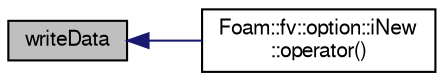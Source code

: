 digraph "writeData"
{
  bgcolor="transparent";
  edge [fontname="FreeSans",fontsize="10",labelfontname="FreeSans",labelfontsize="10"];
  node [fontname="FreeSans",fontsize="10",shape=record];
  rankdir="LR";
  Node1627 [label="writeData",height=0.2,width=0.4,color="black", fillcolor="grey75", style="filled", fontcolor="black"];
  Node1627 -> Node1628 [dir="back",color="midnightblue",fontsize="10",style="solid",fontname="FreeSans"];
  Node1628 [label="Foam::fv::option::iNew\l::operator()",height=0.2,width=0.4,color="black",URL="$a23450.html#aade9db5e363d52d9f47d6ae1f680d6f9"];
}
